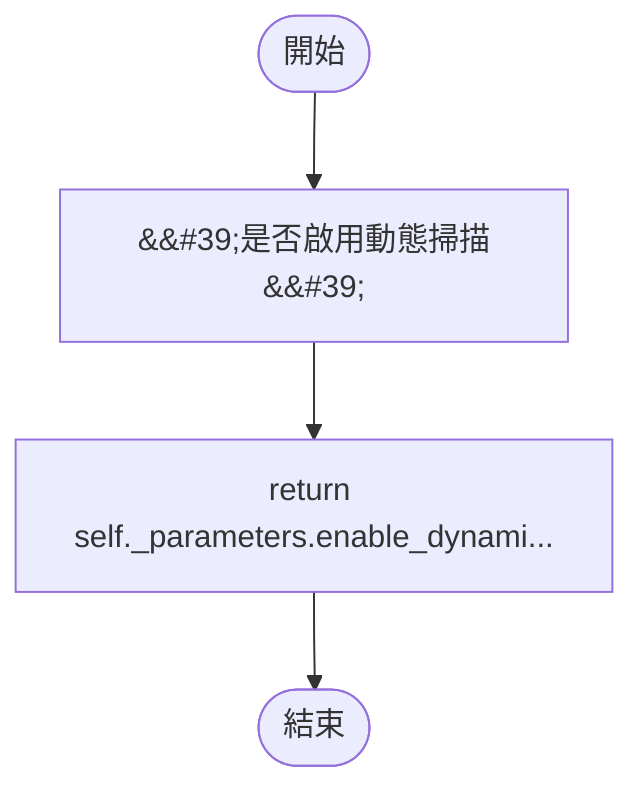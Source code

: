 flowchart TB
    n1([開始])
    n2([結束])
    n3[&amp;&#35;39;是否啟用動態掃描&amp;&#35;39;]
    n4[return self._parameters.enable_dynami...]
    n1 --> n3
    n3 --> n4
    n4 --> n2